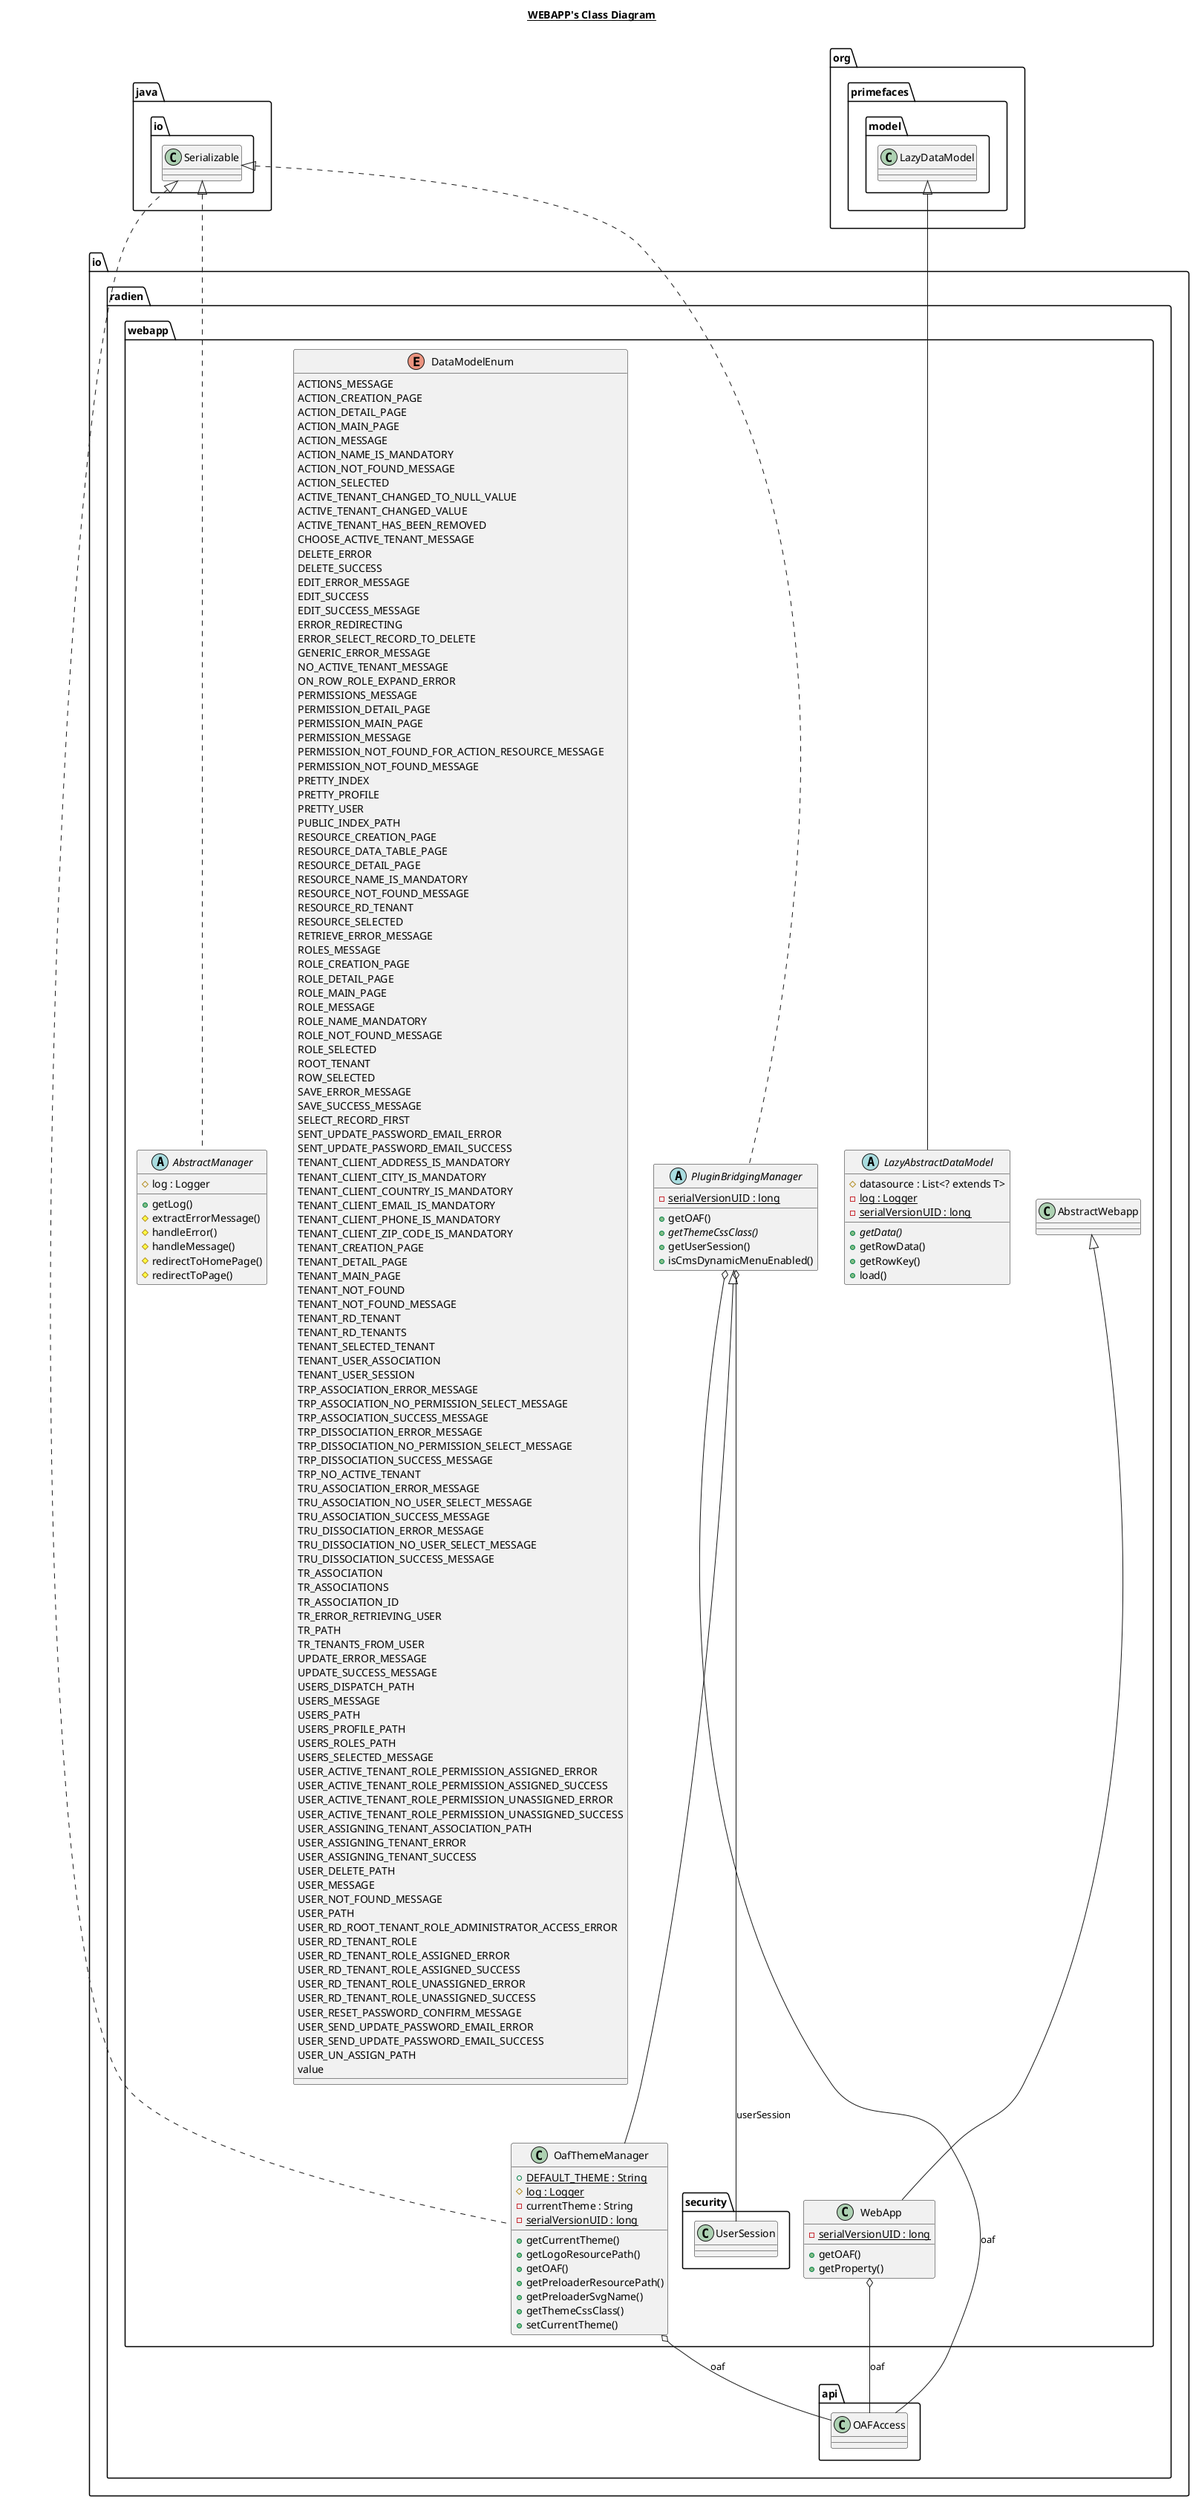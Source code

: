 @startuml

title __WEBAPP's Class Diagram__\n

  namespace io.radien.webapp {
    abstract class io.radien.webapp.AbstractManager {
        # log : Logger
        + getLog()
        # extractErrorMessage()
        # handleError()
        # handleMessage()
        # redirectToHomePage()
        # redirectToPage()
    }
  }
  

  namespace io.radien.webapp {
    enum DataModelEnum {
      ACTIONS_MESSAGE
      ACTION_CREATION_PAGE
      ACTION_DETAIL_PAGE
      ACTION_MAIN_PAGE
      ACTION_MESSAGE
      ACTION_NAME_IS_MANDATORY
      ACTION_NOT_FOUND_MESSAGE
      ACTION_SELECTED
      ACTIVE_TENANT_CHANGED_TO_NULL_VALUE
      ACTIVE_TENANT_CHANGED_VALUE
      ACTIVE_TENANT_HAS_BEEN_REMOVED
      CHOOSE_ACTIVE_TENANT_MESSAGE
      DELETE_ERROR
      DELETE_SUCCESS
      EDIT_ERROR_MESSAGE
      EDIT_SUCCESS
      EDIT_SUCCESS_MESSAGE
      ERROR_REDIRECTING
      ERROR_SELECT_RECORD_TO_DELETE
      GENERIC_ERROR_MESSAGE
      NO_ACTIVE_TENANT_MESSAGE
      ON_ROW_ROLE_EXPAND_ERROR
      PERMISSIONS_MESSAGE
      PERMISSION_DETAIL_PAGE
      PERMISSION_MAIN_PAGE
      PERMISSION_MESSAGE
      PERMISSION_NOT_FOUND_FOR_ACTION_RESOURCE_MESSAGE
      PERMISSION_NOT_FOUND_MESSAGE
      PRETTY_INDEX
      PRETTY_PROFILE
      PRETTY_USER
      PUBLIC_INDEX_PATH
      RESOURCE_CREATION_PAGE
      RESOURCE_DATA_TABLE_PAGE
      RESOURCE_DETAIL_PAGE
      RESOURCE_NAME_IS_MANDATORY
      RESOURCE_NOT_FOUND_MESSAGE
      RESOURCE_RD_TENANT
      RESOURCE_SELECTED
      RETRIEVE_ERROR_MESSAGE
      ROLES_MESSAGE
      ROLE_CREATION_PAGE
      ROLE_DETAIL_PAGE
      ROLE_MAIN_PAGE
      ROLE_MESSAGE
      ROLE_NAME_MANDATORY
      ROLE_NOT_FOUND_MESSAGE
      ROLE_SELECTED
      ROOT_TENANT
      ROW_SELECTED
      SAVE_ERROR_MESSAGE
      SAVE_SUCCESS_MESSAGE
      SELECT_RECORD_FIRST
      SENT_UPDATE_PASSWORD_EMAIL_ERROR
      SENT_UPDATE_PASSWORD_EMAIL_SUCCESS
      TENANT_CLIENT_ADDRESS_IS_MANDATORY
      TENANT_CLIENT_CITY_IS_MANDATORY
      TENANT_CLIENT_COUNTRY_IS_MANDATORY
      TENANT_CLIENT_EMAIL_IS_MANDATORY
      TENANT_CLIENT_PHONE_IS_MANDATORY
      TENANT_CLIENT_ZIP_CODE_IS_MANDATORY
      TENANT_CREATION_PAGE
      TENANT_DETAIL_PAGE
      TENANT_MAIN_PAGE
      TENANT_NOT_FOUND
      TENANT_NOT_FOUND_MESSAGE
      TENANT_RD_TENANT
      TENANT_RD_TENANTS
      TENANT_SELECTED_TENANT
      TENANT_USER_ASSOCIATION
      TENANT_USER_SESSION
      TRP_ASSOCIATION_ERROR_MESSAGE
      TRP_ASSOCIATION_NO_PERMISSION_SELECT_MESSAGE
      TRP_ASSOCIATION_SUCCESS_MESSAGE
      TRP_DISSOCIATION_ERROR_MESSAGE
      TRP_DISSOCIATION_NO_PERMISSION_SELECT_MESSAGE
      TRP_DISSOCIATION_SUCCESS_MESSAGE
      TRP_NO_ACTIVE_TENANT
      TRU_ASSOCIATION_ERROR_MESSAGE
      TRU_ASSOCIATION_NO_USER_SELECT_MESSAGE
      TRU_ASSOCIATION_SUCCESS_MESSAGE
      TRU_DISSOCIATION_ERROR_MESSAGE
      TRU_DISSOCIATION_NO_USER_SELECT_MESSAGE
      TRU_DISSOCIATION_SUCCESS_MESSAGE
      TR_ASSOCIATION
      TR_ASSOCIATIONS
      TR_ASSOCIATION_ID
      TR_ERROR_RETRIEVING_USER
      TR_PATH
      TR_TENANTS_FROM_USER
      UPDATE_ERROR_MESSAGE
      UPDATE_SUCCESS_MESSAGE
      USERS_DISPATCH_PATH
      USERS_MESSAGE
      USERS_PATH
      USERS_PROFILE_PATH
      USERS_ROLES_PATH
      USERS_SELECTED_MESSAGE
      USER_ACTIVE_TENANT_ROLE_PERMISSION_ASSIGNED_ERROR
      USER_ACTIVE_TENANT_ROLE_PERMISSION_ASSIGNED_SUCCESS
      USER_ACTIVE_TENANT_ROLE_PERMISSION_UNASSIGNED_ERROR
      USER_ACTIVE_TENANT_ROLE_PERMISSION_UNASSIGNED_SUCCESS
      USER_ASSIGNING_TENANT_ASSOCIATION_PATH
      USER_ASSIGNING_TENANT_ERROR
      USER_ASSIGNING_TENANT_SUCCESS
      USER_DELETE_PATH
      USER_MESSAGE
      USER_NOT_FOUND_MESSAGE
      USER_PATH
      USER_RD_ROOT_TENANT_ROLE_ADMINISTRATOR_ACCESS_ERROR
      USER_RD_TENANT_ROLE
      USER_RD_TENANT_ROLE_ASSIGNED_ERROR
      USER_RD_TENANT_ROLE_ASSIGNED_SUCCESS
      USER_RD_TENANT_ROLE_UNASSIGNED_ERROR
      USER_RD_TENANT_ROLE_UNASSIGNED_SUCCESS
      USER_RESET_PASSWORD_CONFIRM_MESSAGE
      USER_SEND_UPDATE_PASSWORD_EMAIL_ERROR
      USER_SEND_UPDATE_PASSWORD_EMAIL_SUCCESS
      USER_UN_ASSIGN_PATH
      value
    }
  }
  

  namespace io.radien.webapp {
    abstract class io.radien.webapp.LazyAbstractDataModel {
        # datasource : List<? extends T>
        {static} - log : Logger
        {static} - serialVersionUID : long
        {abstract} + getData()
        + getRowData()
        + getRowKey()
        + load()
    }
  }
  

  namespace io.radien.webapp {
    class io.radien.webapp.OafThemeManager {
        {static} + DEFAULT_THEME : String
        {static} # log : Logger
        - currentTheme : String
        {static} - serialVersionUID : long
        + getCurrentTheme()
        + getLogoResourcePath()
        + getOAF()
        + getPreloaderResourcePath()
        + getPreloaderSvgName()
        + getThemeCssClass()
        + setCurrentTheme()
    }
  }
  

  namespace io.radien.webapp {
    abstract class io.radien.webapp.PluginBridgingManager {
        {static} - serialVersionUID : long
        + getOAF()
        {abstract} + getThemeCssClass()
        + getUserSession()
        + isCmsDynamicMenuEnabled()
    }
  }
  

  namespace io.radien.webapp {
    class io.radien.webapp.WebApp {
        {static} - serialVersionUID : long
        + getOAF()
        + getProperty()
    }
  }
  

  io.radien.webapp.AbstractManager .up.|> java.io.Serializable
  io.radien.webapp.LazyAbstractDataModel -up-|> org.primefaces.model.LazyDataModel
  io.radien.webapp.OafThemeManager .up.|> java.io.Serializable
  io.radien.webapp.OafThemeManager -up-|> io.radien.webapp.PluginBridgingManager
  io.radien.webapp.OafThemeManager o-- io.radien.api.OAFAccess : oaf
  io.radien.webapp.PluginBridgingManager .up.|> java.io.Serializable
  io.radien.webapp.PluginBridgingManager o-- io.radien.api.OAFAccess : oaf
  io.radien.webapp.PluginBridgingManager o-- io.radien.webapp.security.UserSession : userSession
  io.radien.webapp.WebApp -up-|> io.radien.webapp.AbstractWebapp
  io.radien.webapp.WebApp o-- io.radien.api.OAFAccess : oaf







@enduml
